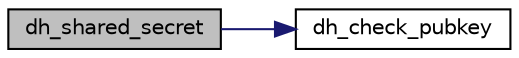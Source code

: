 digraph "dh_shared_secret"
{
 // LATEX_PDF_SIZE
  edge [fontname="Helvetica",fontsize="10",labelfontname="Helvetica",labelfontsize="10"];
  node [fontname="Helvetica",fontsize="10",shape=record];
  rankdir="LR";
  Node0 [label="dh_shared_secret",height=0.2,width=0.4,color="black", fillcolor="grey75", style="filled", fontcolor="black",tooltip="Create a DH shared secret."];
  Node0 -> Node1 [color="midnightblue",fontsize="10",style="solid",fontname="Helvetica"];
  Node1 [label="dh_check_pubkey",height=0.2,width=0.4,color="black", fillcolor="white", style="filled",URL="$tomcrypt__private_8h.html#a88fc16c33e95216e30eae5beb8e92da1",tooltip="Check DH public key (INTERNAL ONLY, not part of public API)"];
}
